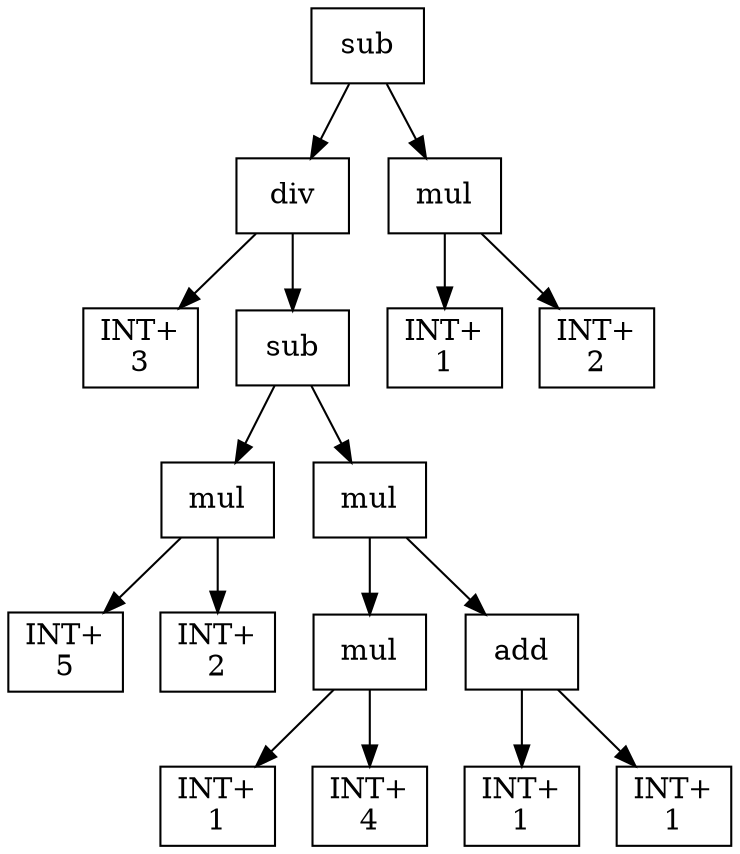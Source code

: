 digraph expr {
  node [shape=box];
  n1 [label="sub"];
  n2 [label="div"];
  n3 [label="INT+\n3"];
  n4 [label="sub"];
  n5 [label="mul"];
  n6 [label="INT+\n5"];
  n7 [label="INT+\n2"];
  n5 -> n6;
  n5 -> n7;
  n8 [label="mul"];
  n9 [label="mul"];
  n10 [label="INT+\n1"];
  n11 [label="INT+\n4"];
  n9 -> n10;
  n9 -> n11;
  n12 [label="add"];
  n13 [label="INT+\n1"];
  n14 [label="INT+\n1"];
  n12 -> n13;
  n12 -> n14;
  n8 -> n9;
  n8 -> n12;
  n4 -> n5;
  n4 -> n8;
  n2 -> n3;
  n2 -> n4;
  n15 [label="mul"];
  n16 [label="INT+\n1"];
  n17 [label="INT+\n2"];
  n15 -> n16;
  n15 -> n17;
  n1 -> n2;
  n1 -> n15;
}
